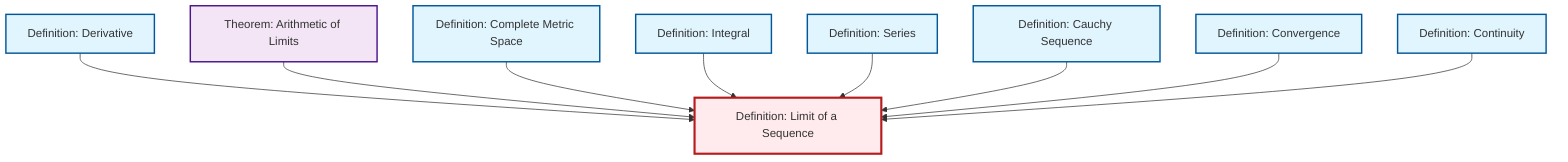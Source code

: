 graph TD
    classDef definition fill:#e1f5fe,stroke:#01579b,stroke-width:2px
    classDef theorem fill:#f3e5f5,stroke:#4a148c,stroke-width:2px
    classDef axiom fill:#fff3e0,stroke:#e65100,stroke-width:2px
    classDef example fill:#e8f5e9,stroke:#1b5e20,stroke-width:2px
    classDef current fill:#ffebee,stroke:#b71c1c,stroke-width:3px
    def-continuity["Definition: Continuity"]:::definition
    def-cauchy-sequence["Definition: Cauchy Sequence"]:::definition
    def-series["Definition: Series"]:::definition
    def-integral["Definition: Integral"]:::definition
    thm-limit-arithmetic["Theorem: Arithmetic of Limits"]:::theorem
    def-complete-metric-space["Definition: Complete Metric Space"]:::definition
    def-derivative["Definition: Derivative"]:::definition
    def-limit["Definition: Limit of a Sequence"]:::definition
    def-convergence["Definition: Convergence"]:::definition
    def-derivative --> def-limit
    thm-limit-arithmetic --> def-limit
    def-complete-metric-space --> def-limit
    def-integral --> def-limit
    def-series --> def-limit
    def-cauchy-sequence --> def-limit
    def-convergence --> def-limit
    def-continuity --> def-limit
    class def-limit current